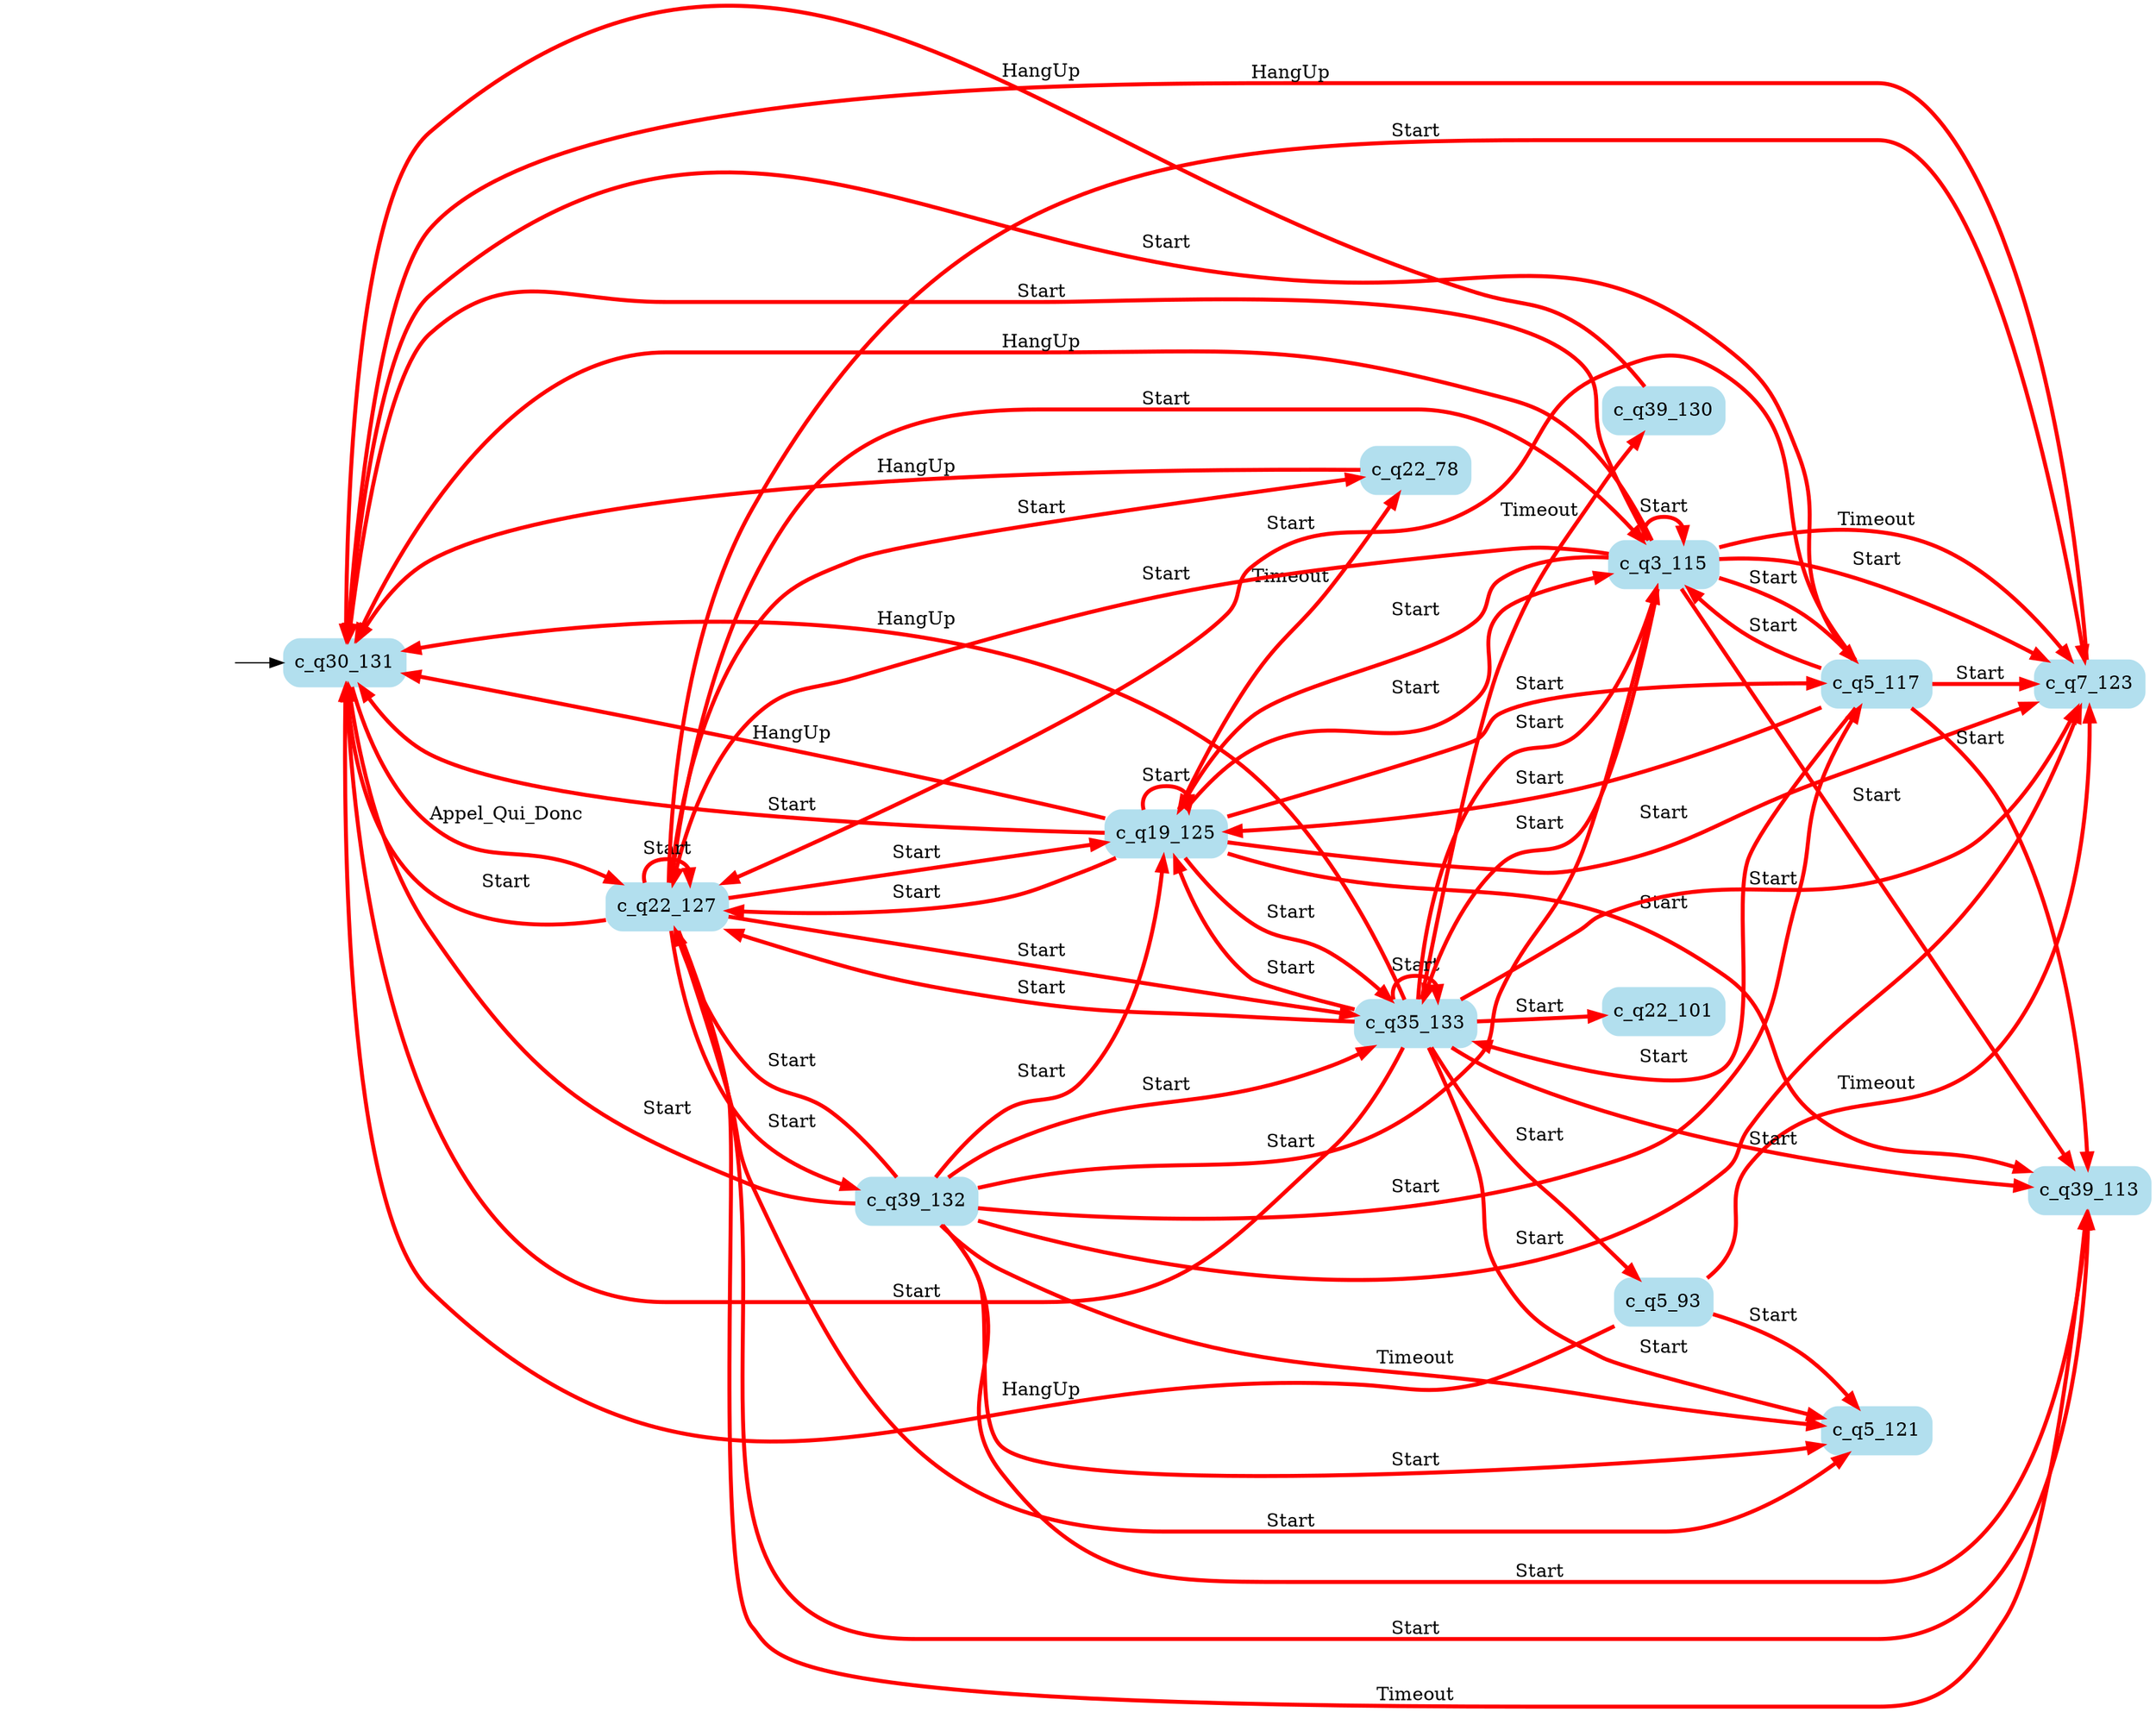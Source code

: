 digraph G {

	rankdir = LR;

	start_c_q30_131[style=invisible];

	node[shape=box, style="rounded, filled", color=lightblue2];

	c_q5_93[label="c_q5_93"];
	c_q5_121[label="c_q5_121"];
	c_q22_78[label="c_q22_78"];
	c_q39_130[label="c_q39_130"];
	c_q19_125[label="c_q19_125"];
	c_q39_132[label="c_q39_132"];
	c_q35_133[label="c_q35_133"];
	c_q3_115[label="c_q3_115"];
	c_q22_127[label="c_q22_127"];
	c_q39_113[label="c_q39_113"];
	c_q22_101[label="c_q22_101"];
	c_q5_117[label="c_q5_117"];
	c_q7_123[label="c_q7_123"];
	c_q30_131[label="c_q30_131"];

	start_c_q30_131 -> c_q30_131;
	c_q30_131 -> c_q22_127[label="Appel_Qui_Donc", penwidth=3, color=red];
	c_q3_115 -> c_q3_115[label="Start", penwidth=3, color=red];
	c_q3_115 -> c_q5_117[label="Start", penwidth=3, color=red];
	c_q3_115 -> c_q7_123[label="Start", penwidth=3, color=red];
	c_q3_115 -> c_q7_123[label="Timeout", penwidth=3, color=red];
	c_q3_115 -> c_q19_125[label="Start", penwidth=3, color=red];
	c_q3_115 -> c_q22_127[label="Start", penwidth=3, color=red];
	c_q3_115 -> c_q30_131[label="Start", penwidth=3, color=red];
	c_q3_115 -> c_q30_131[label="HangUp", penwidth=3, color=red];
	c_q3_115 -> c_q35_133[label="Start", penwidth=3, color=red];
	c_q3_115 -> c_q39_113[label="Start", penwidth=3, color=red];
	c_q5_93 -> c_q5_121[label="Start", penwidth=3, color=red];
	c_q5_117 -> c_q3_115[label="Start", penwidth=3, color=red];
	c_q5_117 -> c_q7_123[label="Start", penwidth=3, color=red];
	c_q5_93 -> c_q7_123[label="Timeout", penwidth=3, color=red];
	c_q5_117 -> c_q19_125[label="Start", penwidth=3, color=red];
	c_q5_117 -> c_q22_127[label="Start", penwidth=3, color=red];
	c_q5_117 -> c_q30_131[label="Start", penwidth=3, color=red];
	c_q5_93 -> c_q30_131[label="HangUp", penwidth=3, color=red];
	c_q5_117 -> c_q35_133[label="Start", penwidth=3, color=red];
	c_q5_117 -> c_q39_113[label="Start", penwidth=3, color=red];
	c_q7_123 -> c_q30_131[label="HangUp", penwidth=3, color=red];
	c_q19_125 -> c_q19_125[label="Start", penwidth=3, color=red];
	c_q19_125 -> c_q3_115[label="Start", penwidth=3, color=red];
	c_q19_125 -> c_q5_117[label="Start", penwidth=3, color=red];
	c_q19_125 -> c_q7_123[label="Start", penwidth=3, color=red];
	c_q19_125 -> c_q22_127[label="Start", penwidth=3, color=red];
	c_q19_125 -> c_q22_78[label="Timeout", penwidth=3, color=red];
	c_q19_125 -> c_q30_131[label="Start", penwidth=3, color=red];
	c_q19_125 -> c_q30_131[label="HangUp", penwidth=3, color=red];
	c_q19_125 -> c_q35_133[label="Start", penwidth=3, color=red];
	c_q19_125 -> c_q39_113[label="Start", penwidth=3, color=red];
	c_q22_127 -> c_q22_78[label="Start", penwidth=3, color=red];
	c_q22_127 -> c_q22_127[label="Start", penwidth=3, color=red];
	c_q22_127 -> c_q3_115[label="Start", penwidth=3, color=red];
	c_q22_127 -> c_q5_121[label="Start", penwidth=3, color=red];
	c_q22_127 -> c_q7_123[label="Start", penwidth=3, color=red];
	c_q22_127 -> c_q19_125[label="Start", penwidth=3, color=red];
	c_q22_127 -> c_q30_131[label="Start", penwidth=3, color=red];
	c_q22_78 -> c_q30_131[label="HangUp", penwidth=3, color=red];
	c_q22_127 -> c_q35_133[label="Start", penwidth=3, color=red];
	c_q22_127 -> c_q39_113[label="Start", penwidth=3, color=red];
	c_q22_127 -> c_q39_132[label="Start", penwidth=3, color=red];
	c_q22_127 -> c_q39_113[label="Timeout", penwidth=3, color=red];
	c_q35_133 -> c_q35_133[label="Start", penwidth=3, color=red];
	c_q35_133 -> c_q3_115[label="Start", penwidth=3, color=red];
	c_q35_133 -> c_q5_93[label="Start", penwidth=3, color=red];
	c_q35_133 -> c_q5_121[label="Start", penwidth=3, color=red];
	c_q35_133 -> c_q7_123[label="Start", penwidth=3, color=red];
	c_q35_133 -> c_q19_125[label="Start", penwidth=3, color=red];
	c_q35_133 -> c_q22_101[label="Start", penwidth=3, color=red];
	c_q35_133 -> c_q22_127[label="Start", penwidth=3, color=red];
	c_q35_133 -> c_q30_131[label="Start", penwidth=3, color=red];
	c_q35_133 -> c_q30_131[label="HangUp", penwidth=3, color=red];
	c_q35_133 -> c_q39_113[label="Start", penwidth=3, color=red];
	c_q35_133 -> c_q39_130[label="Timeout", penwidth=3, color=red];
	c_q39_132 -> c_q39_113[label="Start", penwidth=3, color=red];
	c_q39_132 -> c_q3_115[label="Start", penwidth=3, color=red];
	c_q39_132 -> c_q5_117[label="Start", penwidth=3, color=red];
	c_q39_132 -> c_q5_121[label="Start", penwidth=3, color=red];
	c_q39_132 -> c_q5_121[label="Timeout", penwidth=3, color=red];
	c_q39_132 -> c_q7_123[label="Start", penwidth=3, color=red];
	c_q39_132 -> c_q19_125[label="Start", penwidth=3, color=red];
	c_q39_132 -> c_q22_127[label="Start", penwidth=3, color=red];
	c_q39_132 -> c_q30_131[label="Start", penwidth=3, color=red];
	c_q39_130 -> c_q30_131[label="HangUp", penwidth=3, color=red];
	c_q39_132 -> c_q35_133[label="Start", penwidth=3, color=red];

}